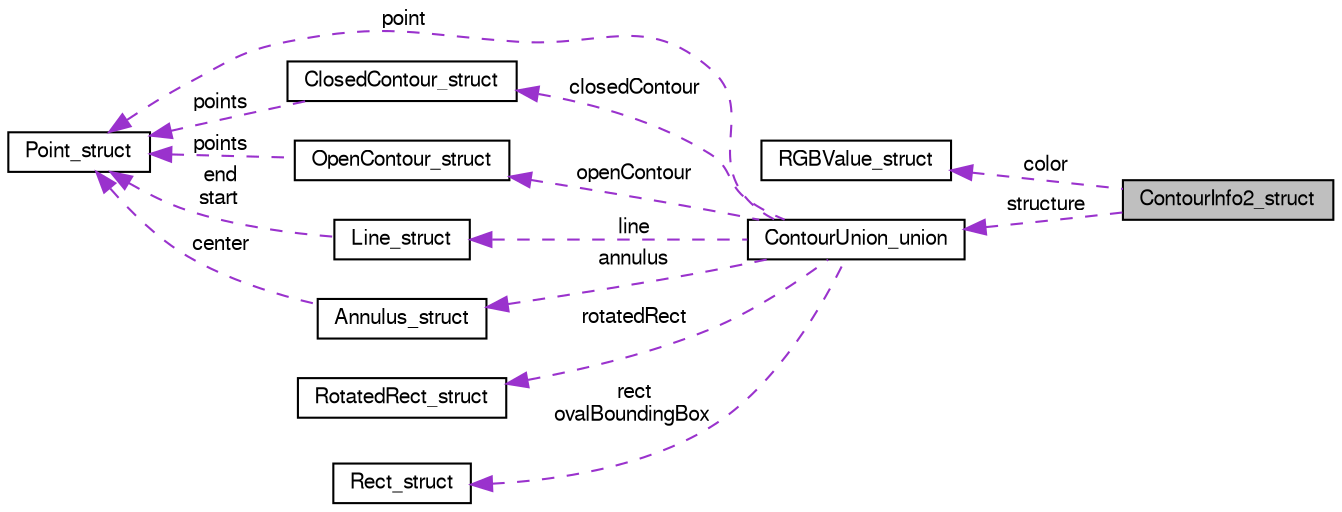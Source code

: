 digraph "ContourInfo2_struct"
{
  bgcolor="transparent";
  edge [fontname="FreeSans",fontsize="10",labelfontname="FreeSans",labelfontsize="10"];
  node [fontname="FreeSans",fontsize="10",shape=record];
  rankdir="LR";
  Node1 [label="ContourInfo2_struct",height=0.2,width=0.4,color="black", fillcolor="grey75", style="filled" fontcolor="black"];
  Node2 -> Node1 [dir="back",color="darkorchid3",fontsize="10",style="dashed",label=" color" ,fontname="FreeSans"];
  Node2 [label="RGBValue_struct",height=0.2,width=0.4,color="black",URL="$struct_r_g_b_value__struct.html"];
  Node3 -> Node1 [dir="back",color="darkorchid3",fontsize="10",style="dashed",label=" structure" ,fontname="FreeSans"];
  Node3 [label="ContourUnion_union",height=0.2,width=0.4,color="black",URL="$union_contour_union__union.html"];
  Node4 -> Node3 [dir="back",color="darkorchid3",fontsize="10",style="dashed",label=" closedContour" ,fontname="FreeSans"];
  Node4 [label="ClosedContour_struct",height=0.2,width=0.4,color="black",URL="$struct_closed_contour__struct.html"];
  Node5 -> Node4 [dir="back",color="darkorchid3",fontsize="10",style="dashed",label=" points" ,fontname="FreeSans"];
  Node5 [label="Point_struct",height=0.2,width=0.4,color="black",URL="$struct_point__struct.html"];
  Node6 -> Node3 [dir="back",color="darkorchid3",fontsize="10",style="dashed",label=" openContour" ,fontname="FreeSans"];
  Node6 [label="OpenContour_struct",height=0.2,width=0.4,color="black",URL="$struct_open_contour__struct.html"];
  Node5 -> Node6 [dir="back",color="darkorchid3",fontsize="10",style="dashed",label=" points" ,fontname="FreeSans"];
  Node7 -> Node3 [dir="back",color="darkorchid3",fontsize="10",style="dashed",label=" line" ,fontname="FreeSans"];
  Node7 [label="Line_struct",height=0.2,width=0.4,color="black",URL="$struct_line__struct.html"];
  Node5 -> Node7 [dir="back",color="darkorchid3",fontsize="10",style="dashed",label=" end\nstart" ,fontname="FreeSans"];
  Node8 -> Node3 [dir="back",color="darkorchid3",fontsize="10",style="dashed",label=" rotatedRect" ,fontname="FreeSans"];
  Node8 [label="RotatedRect_struct",height=0.2,width=0.4,color="black",URL="$struct_rotated_rect__struct.html"];
  Node5 -> Node3 [dir="back",color="darkorchid3",fontsize="10",style="dashed",label=" point" ,fontname="FreeSans"];
  Node9 -> Node3 [dir="back",color="darkorchid3",fontsize="10",style="dashed",label=" rect\novalBoundingBox" ,fontname="FreeSans"];
  Node9 [label="Rect_struct",height=0.2,width=0.4,color="black",URL="$struct_rect__struct.html"];
  Node10 -> Node3 [dir="back",color="darkorchid3",fontsize="10",style="dashed",label=" annulus" ,fontname="FreeSans"];
  Node10 [label="Annulus_struct",height=0.2,width=0.4,color="black",URL="$struct_annulus__struct.html"];
  Node5 -> Node10 [dir="back",color="darkorchid3",fontsize="10",style="dashed",label=" center" ,fontname="FreeSans"];
}
